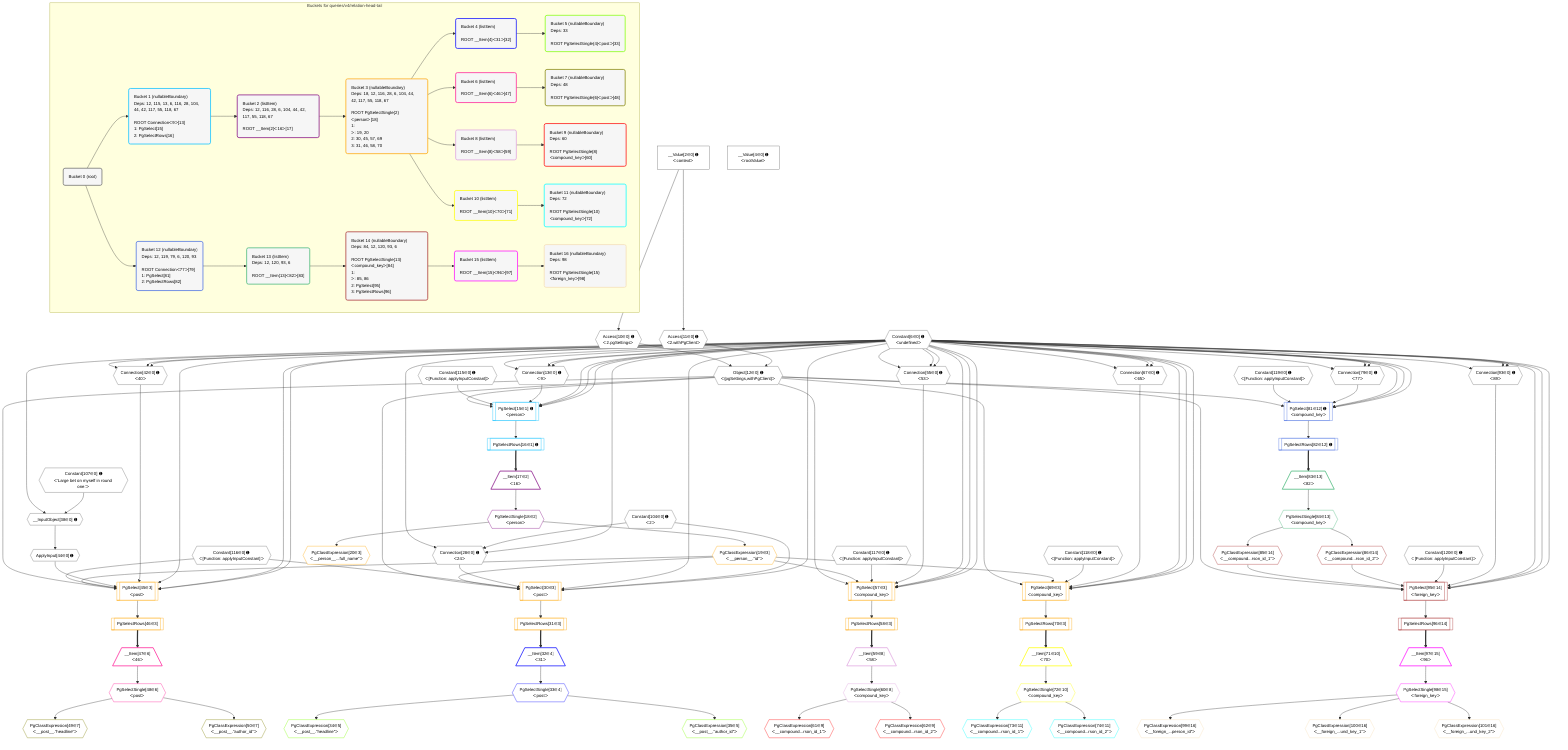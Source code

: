 %%{init: {'themeVariables': { 'fontSize': '12px'}}}%%
graph TD
    classDef path fill:#eee,stroke:#000,color:#000
    classDef plan fill:#fff,stroke-width:1px,color:#000
    classDef itemplan fill:#fff,stroke-width:2px,color:#000
    classDef unbatchedplan fill:#dff,stroke-width:1px,color:#000
    classDef sideeffectplan fill:#fcc,stroke-width:2px,color:#000
    classDef bucket fill:#f6f6f6,color:#000,stroke-width:2px,text-align:left


    %% plan dependencies
    Connection13{{"Connection[13∈0] ➊<br />ᐸ9ᐳ"}}:::plan
    Constant6{{"Constant[6∈0] ➊<br />ᐸundefinedᐳ"}}:::plan
    Constant6 & Constant6 & Constant6 --> Connection13
    Connection28{{"Connection[28∈0] ➊<br />ᐸ24ᐳ"}}:::plan
    Constant104{{"Constant[104∈0] ➊<br />ᐸ2ᐳ"}}:::plan
    Constant6 & Constant104 & Constant6 --> Connection28
    Connection42{{"Connection[42∈0] ➊<br />ᐸ40ᐳ"}}:::plan
    Constant6 & Constant6 & Constant6 --> Connection42
    Connection55{{"Connection[55∈0] ➊<br />ᐸ53ᐳ"}}:::plan
    Constant6 & Constant6 & Constant6 --> Connection55
    Connection67{{"Connection[67∈0] ➊<br />ᐸ65ᐳ"}}:::plan
    Constant6 & Constant6 & Constant6 --> Connection67
    Connection79{{"Connection[79∈0] ➊<br />ᐸ77ᐳ"}}:::plan
    Constant6 & Constant6 & Constant6 --> Connection79
    Connection93{{"Connection[93∈0] ➊<br />ᐸ89ᐳ"}}:::plan
    Constant6 & Constant6 & Constant6 --> Connection93
    Object12{{"Object[12∈0] ➊<br />ᐸ{pgSettings,withPgClient}ᐳ"}}:::plan
    Access10{{"Access[10∈0] ➊<br />ᐸ2.pgSettingsᐳ"}}:::plan
    Access11{{"Access[11∈0] ➊<br />ᐸ2.withPgClientᐳ"}}:::plan
    Access10 & Access11 --> Object12
    __InputObject38{{"__InputObject[38∈0] ➊"}}:::plan
    Constant107{{"Constant[107∈0] ➊<br />ᐸ'Large bet on myself in round one.'ᐳ"}}:::plan
    Constant6 & Constant107 --> __InputObject38
    __Value2["__Value[2∈0] ➊<br />ᐸcontextᐳ"]:::plan
    __Value2 --> Access10
    __Value2 --> Access11
    ApplyInput44{{"ApplyInput[44∈0] ➊"}}:::plan
    __InputObject38 --> ApplyInput44
    __Value4["__Value[4∈0] ➊<br />ᐸrootValueᐳ"]:::plan
    Constant115{{"Constant[115∈0] ➊<br />ᐸ[Function: applyInputConstant]ᐳ"}}:::plan
    Constant116{{"Constant[116∈0] ➊<br />ᐸ[Function: applyInputConstant]ᐳ"}}:::plan
    Constant117{{"Constant[117∈0] ➊<br />ᐸ[Function: applyInputConstant]ᐳ"}}:::plan
    Constant118{{"Constant[118∈0] ➊<br />ᐸ[Function: applyInputConstant]ᐳ"}}:::plan
    Constant119{{"Constant[119∈0] ➊<br />ᐸ[Function: applyInputConstant]ᐳ"}}:::plan
    Constant120{{"Constant[120∈0] ➊<br />ᐸ[Function: applyInputConstant]ᐳ"}}:::plan
    PgSelect15[["PgSelect[15∈1] ➊<br />ᐸpersonᐳ"]]:::plan
    Object12 & Constant115 & Connection13 & Constant6 & Constant6 & Constant6 --> PgSelect15
    PgSelectRows16[["PgSelectRows[16∈1] ➊"]]:::plan
    PgSelect15 --> PgSelectRows16
    __Item17[/"__Item[17∈2]<br />ᐸ16ᐳ"\]:::itemplan
    PgSelectRows16 ==> __Item17
    PgSelectSingle18{{"PgSelectSingle[18∈2]<br />ᐸpersonᐳ"}}:::plan
    __Item17 --> PgSelectSingle18
    PgSelect45[["PgSelect[45∈3]<br />ᐸpostᐳ"]]:::plan
    PgClassExpression19{{"PgClassExpression[19∈3]<br />ᐸ__person__.”id”ᐳ"}}:::plan
    Object12 & PgClassExpression19 & Constant116 & ApplyInput44 & Connection42 & Constant6 & Constant6 & Constant6 --> PgSelect45
    PgSelect30[["PgSelect[30∈3]<br />ᐸpostᐳ"]]:::plan
    Object12 & PgClassExpression19 & Constant116 & Connection28 & Constant6 & Constant104 & Constant6 --> PgSelect30
    PgSelect57[["PgSelect[57∈3]<br />ᐸcompound_keyᐳ"]]:::plan
    Object12 & PgClassExpression19 & Constant117 & Connection55 & Constant6 & Constant6 & Constant6 --> PgSelect57
    PgSelect69[["PgSelect[69∈3]<br />ᐸcompound_keyᐳ"]]:::plan
    Object12 & PgClassExpression19 & Constant118 & Connection67 & Constant6 & Constant6 & Constant6 --> PgSelect69
    PgSelectSingle18 --> PgClassExpression19
    PgClassExpression20{{"PgClassExpression[20∈3]<br />ᐸ__person__...full_name”ᐳ"}}:::plan
    PgSelectSingle18 --> PgClassExpression20
    PgSelectRows31[["PgSelectRows[31∈3]"]]:::plan
    PgSelect30 --> PgSelectRows31
    PgSelectRows46[["PgSelectRows[46∈3]"]]:::plan
    PgSelect45 --> PgSelectRows46
    PgSelectRows58[["PgSelectRows[58∈3]"]]:::plan
    PgSelect57 --> PgSelectRows58
    PgSelectRows70[["PgSelectRows[70∈3]"]]:::plan
    PgSelect69 --> PgSelectRows70
    __Item32[/"__Item[32∈4]<br />ᐸ31ᐳ"\]:::itemplan
    PgSelectRows31 ==> __Item32
    PgSelectSingle33{{"PgSelectSingle[33∈4]<br />ᐸpostᐳ"}}:::plan
    __Item32 --> PgSelectSingle33
    PgClassExpression34{{"PgClassExpression[34∈5]<br />ᐸ__post__.”headline”ᐳ"}}:::plan
    PgSelectSingle33 --> PgClassExpression34
    PgClassExpression35{{"PgClassExpression[35∈5]<br />ᐸ__post__.”author_id”ᐳ"}}:::plan
    PgSelectSingle33 --> PgClassExpression35
    __Item47[/"__Item[47∈6]<br />ᐸ46ᐳ"\]:::itemplan
    PgSelectRows46 ==> __Item47
    PgSelectSingle48{{"PgSelectSingle[48∈6]<br />ᐸpostᐳ"}}:::plan
    __Item47 --> PgSelectSingle48
    PgClassExpression49{{"PgClassExpression[49∈7]<br />ᐸ__post__.”headline”ᐳ"}}:::plan
    PgSelectSingle48 --> PgClassExpression49
    PgClassExpression50{{"PgClassExpression[50∈7]<br />ᐸ__post__.”author_id”ᐳ"}}:::plan
    PgSelectSingle48 --> PgClassExpression50
    __Item59[/"__Item[59∈8]<br />ᐸ58ᐳ"\]:::itemplan
    PgSelectRows58 ==> __Item59
    PgSelectSingle60{{"PgSelectSingle[60∈8]<br />ᐸcompound_keyᐳ"}}:::plan
    __Item59 --> PgSelectSingle60
    PgClassExpression61{{"PgClassExpression[61∈9]<br />ᐸ__compound...rson_id_1”ᐳ"}}:::plan
    PgSelectSingle60 --> PgClassExpression61
    PgClassExpression62{{"PgClassExpression[62∈9]<br />ᐸ__compound...rson_id_2”ᐳ"}}:::plan
    PgSelectSingle60 --> PgClassExpression62
    __Item71[/"__Item[71∈10]<br />ᐸ70ᐳ"\]:::itemplan
    PgSelectRows70 ==> __Item71
    PgSelectSingle72{{"PgSelectSingle[72∈10]<br />ᐸcompound_keyᐳ"}}:::plan
    __Item71 --> PgSelectSingle72
    PgClassExpression73{{"PgClassExpression[73∈11]<br />ᐸ__compound...rson_id_1”ᐳ"}}:::plan
    PgSelectSingle72 --> PgClassExpression73
    PgClassExpression74{{"PgClassExpression[74∈11]<br />ᐸ__compound...rson_id_2”ᐳ"}}:::plan
    PgSelectSingle72 --> PgClassExpression74
    PgSelect81[["PgSelect[81∈12] ➊<br />ᐸcompound_keyᐳ"]]:::plan
    Object12 & Constant119 & Connection79 & Constant6 & Constant6 & Constant6 --> PgSelect81
    PgSelectRows82[["PgSelectRows[82∈12] ➊"]]:::plan
    PgSelect81 --> PgSelectRows82
    __Item83[/"__Item[83∈13]<br />ᐸ82ᐳ"\]:::itemplan
    PgSelectRows82 ==> __Item83
    PgSelectSingle84{{"PgSelectSingle[84∈13]<br />ᐸcompound_keyᐳ"}}:::plan
    __Item83 --> PgSelectSingle84
    PgSelect95[["PgSelect[95∈14]<br />ᐸforeign_keyᐳ"]]:::plan
    PgClassExpression85{{"PgClassExpression[85∈14]<br />ᐸ__compound...rson_id_1”ᐳ"}}:::plan
    PgClassExpression86{{"PgClassExpression[86∈14]<br />ᐸ__compound...rson_id_2”ᐳ"}}:::plan
    Object12 & PgClassExpression85 & PgClassExpression86 & Constant120 & Connection93 & Constant6 & Constant6 & Constant6 --> PgSelect95
    PgSelectSingle84 --> PgClassExpression85
    PgSelectSingle84 --> PgClassExpression86
    PgSelectRows96[["PgSelectRows[96∈14]"]]:::plan
    PgSelect95 --> PgSelectRows96
    __Item97[/"__Item[97∈15]<br />ᐸ96ᐳ"\]:::itemplan
    PgSelectRows96 ==> __Item97
    PgSelectSingle98{{"PgSelectSingle[98∈15]<br />ᐸforeign_keyᐳ"}}:::plan
    __Item97 --> PgSelectSingle98
    PgClassExpression99{{"PgClassExpression[99∈16]<br />ᐸ__foreign_...person_id”ᐳ"}}:::plan
    PgSelectSingle98 --> PgClassExpression99
    PgClassExpression100{{"PgClassExpression[100∈16]<br />ᐸ__foreign_...und_key_1”ᐳ"}}:::plan
    PgSelectSingle98 --> PgClassExpression100
    PgClassExpression101{{"PgClassExpression[101∈16]<br />ᐸ__foreign_...und_key_2”ᐳ"}}:::plan
    PgSelectSingle98 --> PgClassExpression101

    %% define steps

    subgraph "Buckets for queries/v4/relation-head-tail"
    Bucket0("Bucket 0 (root)"):::bucket
    classDef bucket0 stroke:#696969
    class Bucket0,__Value2,__Value4,Constant6,Access10,Access11,Object12,Connection13,Connection28,__InputObject38,Connection42,ApplyInput44,Connection55,Connection67,Connection79,Connection93,Constant104,Constant107,Constant115,Constant116,Constant117,Constant118,Constant119,Constant120 bucket0
    Bucket1("Bucket 1 (nullableBoundary)<br />Deps: 12, 115, 13, 6, 116, 28, 104, 44, 42, 117, 55, 118, 67<br /><br />ROOT Connectionᐸ9ᐳ[13]<br />1: PgSelect[15]<br />2: PgSelectRows[16]"):::bucket
    classDef bucket1 stroke:#00bfff
    class Bucket1,PgSelect15,PgSelectRows16 bucket1
    Bucket2("Bucket 2 (listItem)<br />Deps: 12, 116, 28, 6, 104, 44, 42, 117, 55, 118, 67<br /><br />ROOT __Item{2}ᐸ16ᐳ[17]"):::bucket
    classDef bucket2 stroke:#7f007f
    class Bucket2,__Item17,PgSelectSingle18 bucket2
    Bucket3("Bucket 3 (nullableBoundary)<br />Deps: 18, 12, 116, 28, 6, 104, 44, 42, 117, 55, 118, 67<br /><br />ROOT PgSelectSingle{2}ᐸpersonᐳ[18]<br />1: <br />ᐳ: 19, 20<br />2: 30, 45, 57, 69<br />3: 31, 46, 58, 70"):::bucket
    classDef bucket3 stroke:#ffa500
    class Bucket3,PgClassExpression19,PgClassExpression20,PgSelect30,PgSelectRows31,PgSelect45,PgSelectRows46,PgSelect57,PgSelectRows58,PgSelect69,PgSelectRows70 bucket3
    Bucket4("Bucket 4 (listItem)<br /><br />ROOT __Item{4}ᐸ31ᐳ[32]"):::bucket
    classDef bucket4 stroke:#0000ff
    class Bucket4,__Item32,PgSelectSingle33 bucket4
    Bucket5("Bucket 5 (nullableBoundary)<br />Deps: 33<br /><br />ROOT PgSelectSingle{4}ᐸpostᐳ[33]"):::bucket
    classDef bucket5 stroke:#7fff00
    class Bucket5,PgClassExpression34,PgClassExpression35 bucket5
    Bucket6("Bucket 6 (listItem)<br /><br />ROOT __Item{6}ᐸ46ᐳ[47]"):::bucket
    classDef bucket6 stroke:#ff1493
    class Bucket6,__Item47,PgSelectSingle48 bucket6
    Bucket7("Bucket 7 (nullableBoundary)<br />Deps: 48<br /><br />ROOT PgSelectSingle{6}ᐸpostᐳ[48]"):::bucket
    classDef bucket7 stroke:#808000
    class Bucket7,PgClassExpression49,PgClassExpression50 bucket7
    Bucket8("Bucket 8 (listItem)<br /><br />ROOT __Item{8}ᐸ58ᐳ[59]"):::bucket
    classDef bucket8 stroke:#dda0dd
    class Bucket8,__Item59,PgSelectSingle60 bucket8
    Bucket9("Bucket 9 (nullableBoundary)<br />Deps: 60<br /><br />ROOT PgSelectSingle{8}ᐸcompound_keyᐳ[60]"):::bucket
    classDef bucket9 stroke:#ff0000
    class Bucket9,PgClassExpression61,PgClassExpression62 bucket9
    Bucket10("Bucket 10 (listItem)<br /><br />ROOT __Item{10}ᐸ70ᐳ[71]"):::bucket
    classDef bucket10 stroke:#ffff00
    class Bucket10,__Item71,PgSelectSingle72 bucket10
    Bucket11("Bucket 11 (nullableBoundary)<br />Deps: 72<br /><br />ROOT PgSelectSingle{10}ᐸcompound_keyᐳ[72]"):::bucket
    classDef bucket11 stroke:#00ffff
    class Bucket11,PgClassExpression73,PgClassExpression74 bucket11
    Bucket12("Bucket 12 (nullableBoundary)<br />Deps: 12, 119, 79, 6, 120, 93<br /><br />ROOT Connectionᐸ77ᐳ[79]<br />1: PgSelect[81]<br />2: PgSelectRows[82]"):::bucket
    classDef bucket12 stroke:#4169e1
    class Bucket12,PgSelect81,PgSelectRows82 bucket12
    Bucket13("Bucket 13 (listItem)<br />Deps: 12, 120, 93, 6<br /><br />ROOT __Item{13}ᐸ82ᐳ[83]"):::bucket
    classDef bucket13 stroke:#3cb371
    class Bucket13,__Item83,PgSelectSingle84 bucket13
    Bucket14("Bucket 14 (nullableBoundary)<br />Deps: 84, 12, 120, 93, 6<br /><br />ROOT PgSelectSingle{13}ᐸcompound_keyᐳ[84]<br />1: <br />ᐳ: 85, 86<br />2: PgSelect[95]<br />3: PgSelectRows[96]"):::bucket
    classDef bucket14 stroke:#a52a2a
    class Bucket14,PgClassExpression85,PgClassExpression86,PgSelect95,PgSelectRows96 bucket14
    Bucket15("Bucket 15 (listItem)<br /><br />ROOT __Item{15}ᐸ96ᐳ[97]"):::bucket
    classDef bucket15 stroke:#ff00ff
    class Bucket15,__Item97,PgSelectSingle98 bucket15
    Bucket16("Bucket 16 (nullableBoundary)<br />Deps: 98<br /><br />ROOT PgSelectSingle{15}ᐸforeign_keyᐳ[98]"):::bucket
    classDef bucket16 stroke:#f5deb3
    class Bucket16,PgClassExpression99,PgClassExpression100,PgClassExpression101 bucket16
    Bucket0 --> Bucket1 & Bucket12
    Bucket1 --> Bucket2
    Bucket2 --> Bucket3
    Bucket3 --> Bucket4 & Bucket6 & Bucket8 & Bucket10
    Bucket4 --> Bucket5
    Bucket6 --> Bucket7
    Bucket8 --> Bucket9
    Bucket10 --> Bucket11
    Bucket12 --> Bucket13
    Bucket13 --> Bucket14
    Bucket14 --> Bucket15
    Bucket15 --> Bucket16
    end